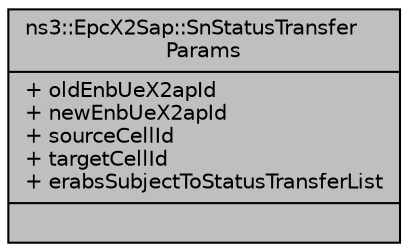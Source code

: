 digraph "ns3::EpcX2Sap::SnStatusTransferParams"
{
  edge [fontname="Helvetica",fontsize="10",labelfontname="Helvetica",labelfontsize="10"];
  node [fontname="Helvetica",fontsize="10",shape=record];
  Node1 [label="{ns3::EpcX2Sap::SnStatusTransfer\lParams\n|+ oldEnbUeX2apId\l+ newEnbUeX2apId\l+ sourceCellId\l+ targetCellId\l+ erabsSubjectToStatusTransferList\l|}",height=0.2,width=0.4,color="black", fillcolor="grey75", style="filled", fontcolor="black"];
}
